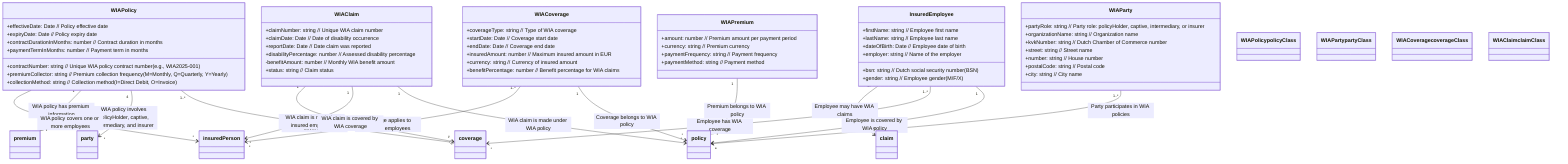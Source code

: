 classDiagram

    %% Domain Model: WIA Verzekering met Captive Constructie
    %% Version: 1.0.0
    %% Generated: 2025-06-23T22:30:13.613Z
    %% Based on SIVI AFD 2.0

    class WIA Policy {
        +contractNumber: string // Unique WIA policy contract number (e.g., WIA2025-001)
        +effectiveDate: Date // Policy effective date
        +expiryDate: Date // Policy expiry date
        +contractDurationInMonths: number // Contract duration in months
        +premiumCollector: string // Premium collection frequency (M=Monthly, Q=Quarterly, Y=Yearly)
        +collectionMethod: string // Collection method (I=Direct Debit, O=Invoice)
        +paymentTermInMonths: number // Payment term in months
    }

    class WIA Party {
        +partyRole: string // Party role: policyHolder, captive, intermediary, or insurer
        +organizationName: string // Organization name
        +kvkNumber: string // Dutch Chamber of Commerce number
        +street: string // Street name
        +number: string // House number
        +postalCode: string // Postal code
        +city: string // City name
    }

    class WIA Coverage {
        +coverageType: string // Type of WIA coverage
        +startDate: Date // Coverage start date
        +endDate: Date // Coverage end date
        +insuredAmount: number // Maximum insured amount in EUR
        +currency: string // Currency of insured amount
        +benefitPercentage: number // Benefit percentage for WIA claims
    }

    class Insured Employee {
        +bsn: string // Dutch social security number (BSN)
        +firstName: string // Employee first name
        +lastName: string // Employee last name
        +dateOfBirth: Date // Employee date of birth
        +gender: string // Employee gender (M/F/X)
        +employer: string // Name of the employer
    }

    class WIA Premium {
        +amount: number // Premium amount per payment period
        +currency: string // Premium currency
        +paymentFrequency: string // Payment frequency
        +paymentMethod: string // Payment method
    }

    class WIA Claim {
        +claimNumber: string // Unique WIA claim number
        +claimDate: Date // Date of disability occurrence
        +reportDate: Date // Date claim was reported
        +disabilityPercentage: number // Assessed disability percentage
        -benefitAmount: number // Monthly WIA benefit amount
        +status: string // Claim status
    }

    WIA Policy "1..*" --o "*" coverage : WIA policy includes WIA coverage
    WIA Policy "4" --> "*" party : WIA policy involves policyHolder, captive, intermediary, and insurer
    WIA Policy "1" --> "*" premium : WIA policy has premium information
    WIA Policy "1..*" --> "*" insuredPerson : WIA policy covers one or more employees
    WIA Party "1..*" --> "*" policy : Party participates in WIA policies
    WIA Coverage "1" --> "*" policy : Coverage belongs to WIA policy
    WIA Coverage "1..*" --> "*" insuredPerson : Coverage applies to insured employees
    Insured Employee "1" --> "*" policy : Employee is covered by WIA policy
    Insured Employee "1..*" --> "*" coverage : Employee has WIA coverage
    Insured Employee "0..*" --> "*" claim : Employee may have WIA claims
    WIA Premium "1" --> "*" policy : Premium belongs to WIA policy
    WIA Claim "1" --> "*" policy : WIA claim is made under WIA policy
    WIA Claim "1" --> "*" insuredPerson : WIA claim is made by insured employee
    WIA Claim "1" --> "*" coverage : WIA claim is covered by WIA coverage

    %% Styling for SIVI AFD entities
    classDef policyClass fill:#e1f5fe,stroke:#01579b,stroke-width:2px
    classDef coverageClass fill:#f3e5f5,stroke:#4a148c,stroke-width:2px
    classDef partyClass fill:#e8f5e8,stroke:#1b5e20,stroke-width:2px
    classDef claimClass fill:#fff3e0,stroke:#e65100,stroke-width:2px

    class WIA Policy policyClass
    class WIA Party partyClass
    class WIA Coverage coverageClass
    class WIA Claim claimClass